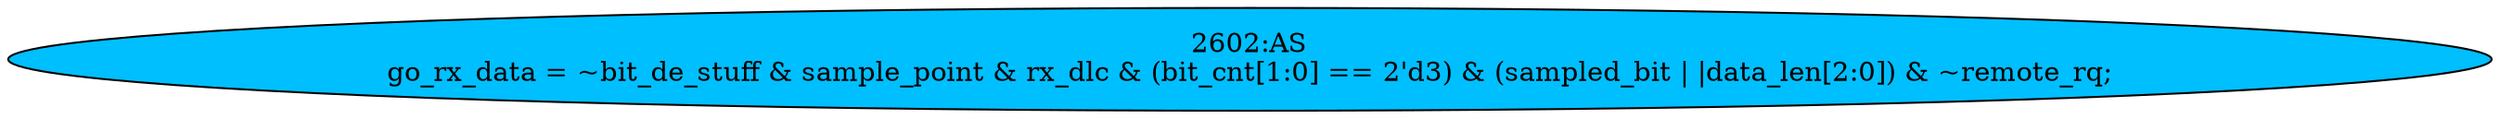 strict digraph "" {
	node [label="\N"];
	"2602:AS"	 [ast="<pyverilog.vparser.ast.Assign object at 0x7f44f6b75c10>",
		def_var="['go_rx_data']",
		fillcolor=deepskyblue,
		label="2602:AS
go_rx_data = ~bit_de_stuff & sample_point & rx_dlc & (bit_cnt[1:0] == 2'd3) & (sampled_bit | |data_len[2:0]) & ~remote_rq;",
		statements="[]",
		style=filled,
		typ=Assign,
		use_var="['bit_de_stuff', 'sample_point', 'rx_dlc', 'bit_cnt', 'sampled_bit', 'data_len', 'remote_rq']"];
}
